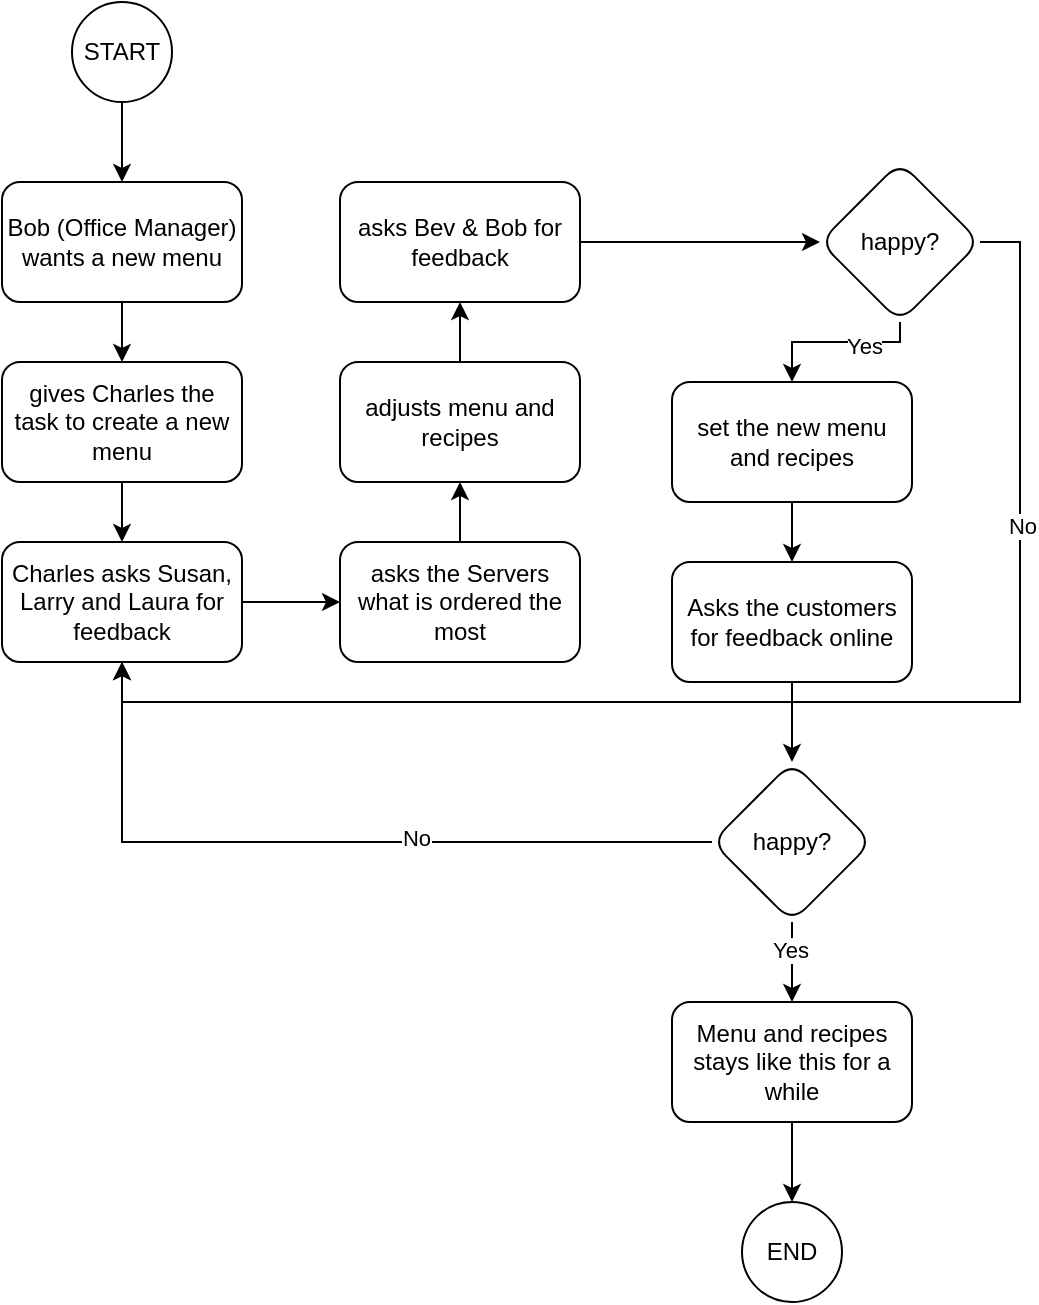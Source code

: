 <mxfile version="24.0.7" type="google">
  <diagram id="C5RBs43oDa-KdzZeNtuy" name="Page-1">
    <mxGraphModel grid="1" page="1" gridSize="10" guides="1" tooltips="1" connect="1" arrows="1" fold="1" pageScale="1" pageWidth="827" pageHeight="1169" math="0" shadow="0">
      <root>
        <mxCell id="WIyWlLk6GJQsqaUBKTNV-0" />
        <mxCell id="WIyWlLk6GJQsqaUBKTNV-1" parent="WIyWlLk6GJQsqaUBKTNV-0" />
        <mxCell id="CYJbOS5tGdlDDgBb6uvB-16" style="edgeStyle=orthogonalEdgeStyle;rounded=0;orthogonalLoop=1;jettySize=auto;html=1;exitX=0.5;exitY=1;exitDx=0;exitDy=0;entryX=0.5;entryY=0;entryDx=0;entryDy=0;" edge="1" parent="WIyWlLk6GJQsqaUBKTNV-1" source="CYJbOS5tGdlDDgBb6uvB-0" target="CYJbOS5tGdlDDgBb6uvB-1">
          <mxGeometry relative="1" as="geometry" />
        </mxCell>
        <mxCell id="CYJbOS5tGdlDDgBb6uvB-0" value="START" style="ellipse;whiteSpace=wrap;html=1;" vertex="1" parent="WIyWlLk6GJQsqaUBKTNV-1">
          <mxGeometry x="160" y="80" width="50" height="50" as="geometry" />
        </mxCell>
        <mxCell id="dZS05zoEMpCcjYwUeMb2-0" style="edgeStyle=orthogonalEdgeStyle;rounded=0;orthogonalLoop=1;jettySize=auto;html=1;exitX=0.5;exitY=1;exitDx=0;exitDy=0;entryX=0.5;entryY=0;entryDx=0;entryDy=0;" edge="1" parent="WIyWlLk6GJQsqaUBKTNV-1" source="CYJbOS5tGdlDDgBb6uvB-1" target="CYJbOS5tGdlDDgBb6uvB-2">
          <mxGeometry relative="1" as="geometry" />
        </mxCell>
        <mxCell id="CYJbOS5tGdlDDgBb6uvB-1" value="Bob (Office Manager) wants a new menu" style="rounded=1;whiteSpace=wrap;html=1;" vertex="1" parent="WIyWlLk6GJQsqaUBKTNV-1">
          <mxGeometry x="125" y="170" width="120" height="60" as="geometry" />
        </mxCell>
        <mxCell id="CYJbOS5tGdlDDgBb6uvB-4" value="" style="edgeStyle=orthogonalEdgeStyle;rounded=0;orthogonalLoop=1;jettySize=auto;html=1;" edge="1" parent="WIyWlLk6GJQsqaUBKTNV-1" source="CYJbOS5tGdlDDgBb6uvB-2" target="CYJbOS5tGdlDDgBb6uvB-3">
          <mxGeometry relative="1" as="geometry" />
        </mxCell>
        <mxCell id="CYJbOS5tGdlDDgBb6uvB-2" value="gives Charles the task to create a new menu" style="rounded=1;whiteSpace=wrap;html=1;" vertex="1" parent="WIyWlLk6GJQsqaUBKTNV-1">
          <mxGeometry x="125" y="260" width="120" height="60" as="geometry" />
        </mxCell>
        <mxCell id="CYJbOS5tGdlDDgBb6uvB-6" value="" style="edgeStyle=orthogonalEdgeStyle;rounded=0;orthogonalLoop=1;jettySize=auto;html=1;" edge="1" parent="WIyWlLk6GJQsqaUBKTNV-1" source="CYJbOS5tGdlDDgBb6uvB-3" target="CYJbOS5tGdlDDgBb6uvB-5">
          <mxGeometry relative="1" as="geometry" />
        </mxCell>
        <mxCell id="CYJbOS5tGdlDDgBb6uvB-3" value="Charles asks Susan, Larry and Laura for feedback" style="rounded=1;whiteSpace=wrap;html=1;" vertex="1" parent="WIyWlLk6GJQsqaUBKTNV-1">
          <mxGeometry x="125" y="350" width="120" height="60" as="geometry" />
        </mxCell>
        <mxCell id="CYJbOS5tGdlDDgBb6uvB-8" value="" style="edgeStyle=orthogonalEdgeStyle;rounded=0;orthogonalLoop=1;jettySize=auto;html=1;" edge="1" parent="WIyWlLk6GJQsqaUBKTNV-1" source="CYJbOS5tGdlDDgBb6uvB-5" target="CYJbOS5tGdlDDgBb6uvB-7">
          <mxGeometry relative="1" as="geometry" />
        </mxCell>
        <mxCell id="CYJbOS5tGdlDDgBb6uvB-5" value="asks the Servers what is ordered the most" style="rounded=1;whiteSpace=wrap;html=1;" vertex="1" parent="WIyWlLk6GJQsqaUBKTNV-1">
          <mxGeometry x="294" y="350" width="120" height="60" as="geometry" />
        </mxCell>
        <mxCell id="CYJbOS5tGdlDDgBb6uvB-10" value="" style="edgeStyle=orthogonalEdgeStyle;rounded=0;orthogonalLoop=1;jettySize=auto;html=1;" edge="1" parent="WIyWlLk6GJQsqaUBKTNV-1" source="CYJbOS5tGdlDDgBb6uvB-7" target="CYJbOS5tGdlDDgBb6uvB-9">
          <mxGeometry relative="1" as="geometry" />
        </mxCell>
        <mxCell id="CYJbOS5tGdlDDgBb6uvB-7" value="adjusts menu and recipes" style="whiteSpace=wrap;html=1;rounded=1;" vertex="1" parent="WIyWlLk6GJQsqaUBKTNV-1">
          <mxGeometry x="294" y="260" width="120" height="60" as="geometry" />
        </mxCell>
        <mxCell id="CYJbOS5tGdlDDgBb6uvB-12" value="" style="edgeStyle=orthogonalEdgeStyle;rounded=0;orthogonalLoop=1;jettySize=auto;html=1;" edge="1" parent="WIyWlLk6GJQsqaUBKTNV-1" source="CYJbOS5tGdlDDgBb6uvB-9" target="CYJbOS5tGdlDDgBb6uvB-11">
          <mxGeometry relative="1" as="geometry" />
        </mxCell>
        <mxCell id="CYJbOS5tGdlDDgBb6uvB-9" value="asks Bev &amp;amp; Bob for feedback" style="whiteSpace=wrap;html=1;rounded=1;" vertex="1" parent="WIyWlLk6GJQsqaUBKTNV-1">
          <mxGeometry x="294" y="170" width="120" height="60" as="geometry" />
        </mxCell>
        <mxCell id="CYJbOS5tGdlDDgBb6uvB-14" value="" style="edgeStyle=orthogonalEdgeStyle;rounded=0;orthogonalLoop=1;jettySize=auto;html=1;" edge="1" parent="WIyWlLk6GJQsqaUBKTNV-1" source="CYJbOS5tGdlDDgBb6uvB-11" target="CYJbOS5tGdlDDgBb6uvB-13">
          <mxGeometry relative="1" as="geometry">
            <Array as="points">
              <mxPoint x="574" y="250" />
              <mxPoint x="520" y="250" />
            </Array>
          </mxGeometry>
        </mxCell>
        <mxCell id="CYJbOS5tGdlDDgBb6uvB-27" value="Yes" style="edgeLabel;html=1;align=center;verticalAlign=middle;resizable=0;points=[];" connectable="0" vertex="1" parent="CYJbOS5tGdlDDgBb6uvB-14">
          <mxGeometry x="-0.333" y="2" relative="1" as="geometry">
            <mxPoint as="offset" />
          </mxGeometry>
        </mxCell>
        <mxCell id="CYJbOS5tGdlDDgBb6uvB-15" style="edgeStyle=orthogonalEdgeStyle;rounded=0;orthogonalLoop=1;jettySize=auto;html=1;exitX=1;exitY=0.5;exitDx=0;exitDy=0;entryX=0.5;entryY=1;entryDx=0;entryDy=0;" edge="1" parent="WIyWlLk6GJQsqaUBKTNV-1" source="CYJbOS5tGdlDDgBb6uvB-11" target="CYJbOS5tGdlDDgBb6uvB-3">
          <mxGeometry relative="1" as="geometry" />
        </mxCell>
        <mxCell id="CYJbOS5tGdlDDgBb6uvB-28" value="No" style="edgeLabel;html=1;align=center;verticalAlign=middle;resizable=0;points=[];" connectable="0" vertex="1" parent="CYJbOS5tGdlDDgBb6uvB-15">
          <mxGeometry x="-0.549" y="1" relative="1" as="geometry">
            <mxPoint as="offset" />
          </mxGeometry>
        </mxCell>
        <mxCell id="CYJbOS5tGdlDDgBb6uvB-11" value="happy?" style="rhombus;whiteSpace=wrap;html=1;rounded=1;" vertex="1" parent="WIyWlLk6GJQsqaUBKTNV-1">
          <mxGeometry x="534" y="160" width="80" height="80" as="geometry" />
        </mxCell>
        <mxCell id="CYJbOS5tGdlDDgBb6uvB-20" value="" style="edgeStyle=orthogonalEdgeStyle;rounded=0;orthogonalLoop=1;jettySize=auto;html=1;" edge="1" parent="WIyWlLk6GJQsqaUBKTNV-1" source="CYJbOS5tGdlDDgBb6uvB-13" target="CYJbOS5tGdlDDgBb6uvB-19">
          <mxGeometry relative="1" as="geometry" />
        </mxCell>
        <mxCell id="CYJbOS5tGdlDDgBb6uvB-13" value="set the new menu and recipes" style="whiteSpace=wrap;html=1;rounded=1;" vertex="1" parent="WIyWlLk6GJQsqaUBKTNV-1">
          <mxGeometry x="460" y="270" width="120" height="60" as="geometry" />
        </mxCell>
        <mxCell id="CYJbOS5tGdlDDgBb6uvB-17" value="END" style="ellipse;whiteSpace=wrap;html=1;" vertex="1" parent="WIyWlLk6GJQsqaUBKTNV-1">
          <mxGeometry x="495" y="680" width="50" height="50" as="geometry" />
        </mxCell>
        <mxCell id="CYJbOS5tGdlDDgBb6uvB-22" value="" style="edgeStyle=orthogonalEdgeStyle;rounded=0;orthogonalLoop=1;jettySize=auto;html=1;" edge="1" parent="WIyWlLk6GJQsqaUBKTNV-1" source="CYJbOS5tGdlDDgBb6uvB-19" target="CYJbOS5tGdlDDgBb6uvB-21">
          <mxGeometry relative="1" as="geometry" />
        </mxCell>
        <mxCell id="CYJbOS5tGdlDDgBb6uvB-19" value="Asks the customers for feedback online" style="whiteSpace=wrap;html=1;rounded=1;" vertex="1" parent="WIyWlLk6GJQsqaUBKTNV-1">
          <mxGeometry x="460" y="360" width="120" height="60" as="geometry" />
        </mxCell>
        <mxCell id="CYJbOS5tGdlDDgBb6uvB-25" value="" style="edgeStyle=orthogonalEdgeStyle;rounded=0;orthogonalLoop=1;jettySize=auto;html=1;" edge="1" parent="WIyWlLk6GJQsqaUBKTNV-1" source="CYJbOS5tGdlDDgBb6uvB-21" target="CYJbOS5tGdlDDgBb6uvB-24">
          <mxGeometry relative="1" as="geometry" />
        </mxCell>
        <mxCell id="CYJbOS5tGdlDDgBb6uvB-29" value="Yes" style="edgeLabel;html=1;align=center;verticalAlign=middle;resizable=0;points=[];" connectable="0" vertex="1" parent="CYJbOS5tGdlDDgBb6uvB-25">
          <mxGeometry x="-0.3" y="-1" relative="1" as="geometry">
            <mxPoint as="offset" />
          </mxGeometry>
        </mxCell>
        <mxCell id="CYJbOS5tGdlDDgBb6uvB-30" style="edgeStyle=orthogonalEdgeStyle;rounded=0;orthogonalLoop=1;jettySize=auto;html=1;exitX=0;exitY=0.5;exitDx=0;exitDy=0;entryX=0.5;entryY=1;entryDx=0;entryDy=0;" edge="1" parent="WIyWlLk6GJQsqaUBKTNV-1" source="CYJbOS5tGdlDDgBb6uvB-21" target="CYJbOS5tGdlDDgBb6uvB-3">
          <mxGeometry relative="1" as="geometry" />
        </mxCell>
        <mxCell id="dZS05zoEMpCcjYwUeMb2-1" value="No" style="edgeLabel;html=1;align=center;verticalAlign=middle;resizable=0;points=[];" connectable="0" vertex="1" parent="CYJbOS5tGdlDDgBb6uvB-30">
          <mxGeometry x="-0.231" y="-2" relative="1" as="geometry">
            <mxPoint as="offset" />
          </mxGeometry>
        </mxCell>
        <mxCell id="CYJbOS5tGdlDDgBb6uvB-21" value="happy?" style="rhombus;whiteSpace=wrap;html=1;rounded=1;" vertex="1" parent="WIyWlLk6GJQsqaUBKTNV-1">
          <mxGeometry x="480" y="460" width="80" height="80" as="geometry" />
        </mxCell>
        <mxCell id="CYJbOS5tGdlDDgBb6uvB-26" style="edgeStyle=orthogonalEdgeStyle;rounded=0;orthogonalLoop=1;jettySize=auto;html=1;exitX=0.5;exitY=1;exitDx=0;exitDy=0;entryX=0.5;entryY=0;entryDx=0;entryDy=0;" edge="1" parent="WIyWlLk6GJQsqaUBKTNV-1" source="CYJbOS5tGdlDDgBb6uvB-24" target="CYJbOS5tGdlDDgBb6uvB-17">
          <mxGeometry relative="1" as="geometry" />
        </mxCell>
        <mxCell id="CYJbOS5tGdlDDgBb6uvB-24" value="Menu and recipes stays like this for a while" style="whiteSpace=wrap;html=1;rounded=1;" vertex="1" parent="WIyWlLk6GJQsqaUBKTNV-1">
          <mxGeometry x="460" y="580" width="120" height="60" as="geometry" />
        </mxCell>
      </root>
    </mxGraphModel>
  </diagram>
</mxfile>
